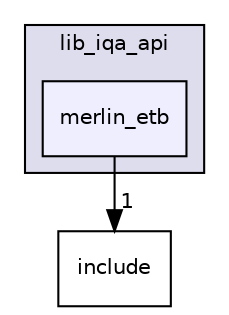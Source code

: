 digraph "merlin_etb" {
  compound=true
  node [ fontsize="10", fontname="Helvetica"];
  edge [ labelfontsize="10", labelfontname="Helvetica"];
  subgraph clusterdir_94ce3beca8397c8d2c96619258b3eafe {
    graph [ bgcolor="#ddddee", pencolor="black", label="lib_iqa_api" fontname="Helvetica", fontsize="10", URL="dir_94ce3beca8397c8d2c96619258b3eafe.html"]
  dir_fc1ee36121ed59f1f963414e0cc21ccb [shape=box, label="merlin_etb", style="filled", fillcolor="#eeeeff", pencolor="black", URL="dir_fc1ee36121ed59f1f963414e0cc21ccb.html"];
  }
  dir_b5d22c08f49cd6cd5a3dd0733aefb47c [shape=box label="include" URL="dir_b5d22c08f49cd6cd5a3dd0733aefb47c.html"];
  dir_fc1ee36121ed59f1f963414e0cc21ccb->dir_b5d22c08f49cd6cd5a3dd0733aefb47c [headlabel="1", labeldistance=1.5 headhref="dir_000008_000004.html"];
}
